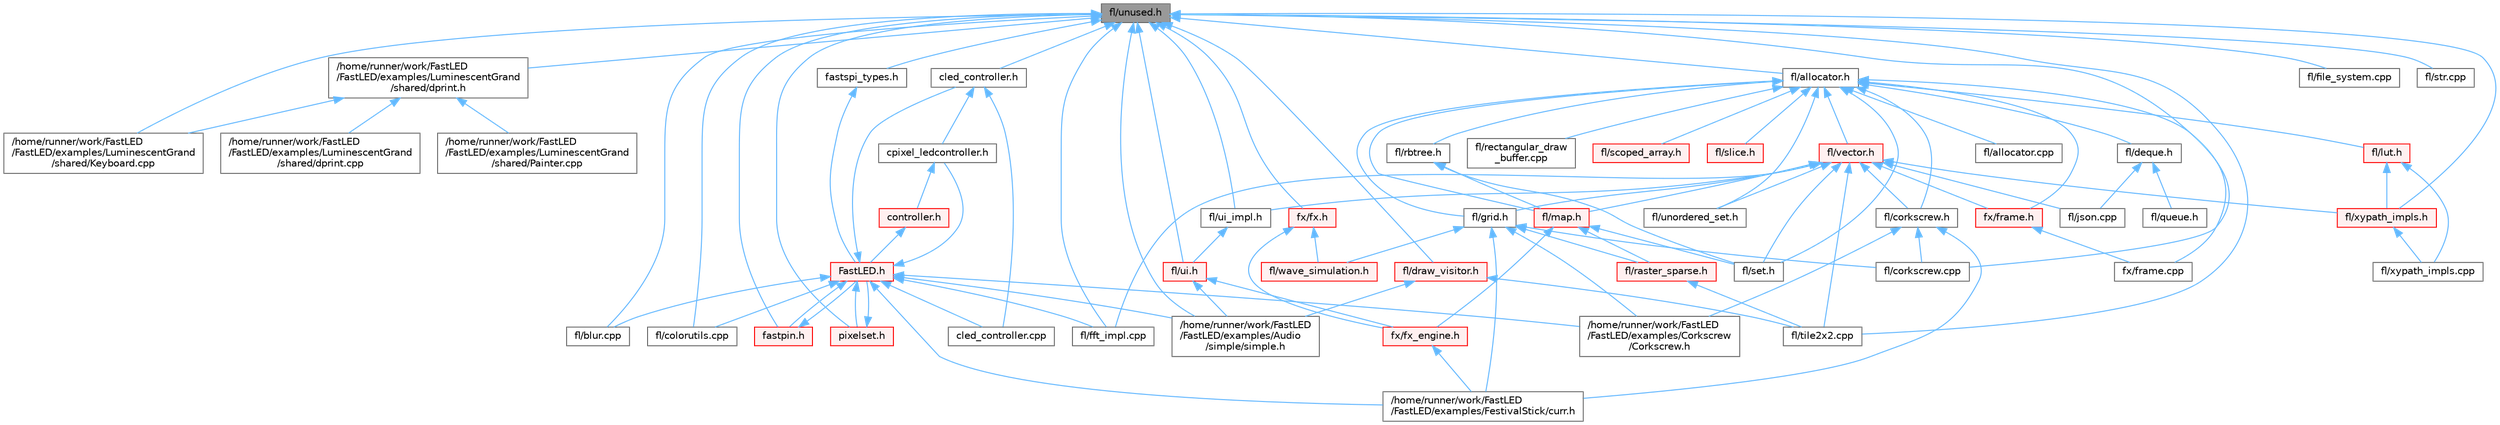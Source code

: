 digraph "fl/unused.h"
{
 // INTERACTIVE_SVG=YES
 // LATEX_PDF_SIZE
  bgcolor="transparent";
  edge [fontname=Helvetica,fontsize=10,labelfontname=Helvetica,labelfontsize=10];
  node [fontname=Helvetica,fontsize=10,shape=box,height=0.2,width=0.4];
  Node1 [id="Node000001",label="fl/unused.h",height=0.2,width=0.4,color="gray40", fillcolor="grey60", style="filled", fontcolor="black",tooltip=" "];
  Node1 -> Node2 [id="edge1_Node000001_Node000002",dir="back",color="steelblue1",style="solid",tooltip=" "];
  Node2 [id="Node000002",label="/home/runner/work/FastLED\l/FastLED/examples/Audio\l/simple/simple.h",height=0.2,width=0.4,color="grey40", fillcolor="white", style="filled",URL="$db/d49/_audio_2simple_2simple_8h.html",tooltip=" "];
  Node1 -> Node3 [id="edge2_Node000001_Node000003",dir="back",color="steelblue1",style="solid",tooltip=" "];
  Node3 [id="Node000003",label="/home/runner/work/FastLED\l/FastLED/examples/LuminescentGrand\l/shared/Keyboard.cpp",height=0.2,width=0.4,color="grey40", fillcolor="white", style="filled",URL="$d9/d5c/_keyboard_8cpp.html",tooltip=" "];
  Node1 -> Node4 [id="edge3_Node000001_Node000004",dir="back",color="steelblue1",style="solid",tooltip=" "];
  Node4 [id="Node000004",label="/home/runner/work/FastLED\l/FastLED/examples/LuminescentGrand\l/shared/dprint.h",height=0.2,width=0.4,color="grey40", fillcolor="white", style="filled",URL="$df/d29/dprint_8h.html",tooltip=" "];
  Node4 -> Node3 [id="edge4_Node000004_Node000003",dir="back",color="steelblue1",style="solid",tooltip=" "];
  Node4 -> Node5 [id="edge5_Node000004_Node000005",dir="back",color="steelblue1",style="solid",tooltip=" "];
  Node5 [id="Node000005",label="/home/runner/work/FastLED\l/FastLED/examples/LuminescentGrand\l/shared/Painter.cpp",height=0.2,width=0.4,color="grey40", fillcolor="white", style="filled",URL="$db/d33/_painter_8cpp.html",tooltip=" "];
  Node4 -> Node6 [id="edge6_Node000004_Node000006",dir="back",color="steelblue1",style="solid",tooltip=" "];
  Node6 [id="Node000006",label="/home/runner/work/FastLED\l/FastLED/examples/LuminescentGrand\l/shared/dprint.cpp",height=0.2,width=0.4,color="grey40", fillcolor="white", style="filled",URL="$dd/dd5/dprint_8cpp.html",tooltip=" "];
  Node1 -> Node7 [id="edge7_Node000001_Node000007",dir="back",color="steelblue1",style="solid",tooltip=" "];
  Node7 [id="Node000007",label="cled_controller.h",height=0.2,width=0.4,color="grey40", fillcolor="white", style="filled",URL="$db/d6d/cled__controller_8h.html",tooltip="base definitions used by led controllers for writing out led data"];
  Node7 -> Node8 [id="edge8_Node000007_Node000008",dir="back",color="steelblue1",style="solid",tooltip=" "];
  Node8 [id="Node000008",label="cled_controller.cpp",height=0.2,width=0.4,color="grey40", fillcolor="white", style="filled",URL="$dd/dd8/cled__controller_8cpp.html",tooltip="base definitions used by led controllers for writing out led data"];
  Node7 -> Node9 [id="edge9_Node000007_Node000009",dir="back",color="steelblue1",style="solid",tooltip=" "];
  Node9 [id="Node000009",label="cpixel_ledcontroller.h",height=0.2,width=0.4,color="grey40", fillcolor="white", style="filled",URL="$d9/d57/cpixel__ledcontroller_8h.html",tooltip="defines the templated version of the CLEDController class"];
  Node9 -> Node10 [id="edge10_Node000009_Node000010",dir="back",color="steelblue1",style="solid",tooltip=" "];
  Node10 [id="Node000010",label="controller.h",height=0.2,width=0.4,color="red", fillcolor="#FFF0F0", style="filled",URL="$d2/dd9/controller_8h.html",tooltip="deprecated: base definitions used by led controllers for writing out led data"];
  Node10 -> Node11 [id="edge11_Node000010_Node000011",dir="back",color="steelblue1",style="solid",tooltip=" "];
  Node11 [id="Node000011",label="FastLED.h",height=0.2,width=0.4,color="red", fillcolor="#FFF0F0", style="filled",URL="$db/d97/_fast_l_e_d_8h.html",tooltip="central include file for FastLED, defines the CFastLED class/object"];
  Node11 -> Node2 [id="edge12_Node000011_Node000002",dir="back",color="steelblue1",style="solid",tooltip=" "];
  Node11 -> Node33 [id="edge13_Node000011_Node000033",dir="back",color="steelblue1",style="solid",tooltip=" "];
  Node33 [id="Node000033",label="/home/runner/work/FastLED\l/FastLED/examples/Corkscrew\l/Corkscrew.h",height=0.2,width=0.4,color="grey40", fillcolor="white", style="filled",URL="$df/d40/examples_2_corkscrew_2corkscrew_8h.html",tooltip=" "];
  Node11 -> Node44 [id="edge14_Node000011_Node000044",dir="back",color="steelblue1",style="solid",tooltip=" "];
  Node44 [id="Node000044",label="/home/runner/work/FastLED\l/FastLED/examples/FestivalStick/curr.h",height=0.2,width=0.4,color="grey40", fillcolor="white", style="filled",URL="$d4/d06/curr_8h.html",tooltip=" "];
  Node11 -> Node8 [id="edge15_Node000011_Node000008",dir="back",color="steelblue1",style="solid",tooltip=" "];
  Node11 -> Node7 [id="edge16_Node000011_Node000007",dir="back",color="steelblue1",style="solid",tooltip=" "];
  Node11 -> Node9 [id="edge17_Node000011_Node000009",dir="back",color="steelblue1",style="solid",tooltip=" "];
  Node11 -> Node117 [id="edge18_Node000011_Node000117",dir="back",color="steelblue1",style="solid",tooltip=" "];
  Node117 [id="Node000117",label="fastpin.h",height=0.2,width=0.4,color="red", fillcolor="#FFF0F0", style="filled",URL="$db/d65/fastpin_8h.html",tooltip="Class base definitions for defining fast pin access."];
  Node117 -> Node11 [id="edge19_Node000117_Node000011",dir="back",color="steelblue1",style="solid",tooltip=" "];
  Node11 -> Node122 [id="edge20_Node000011_Node000122",dir="back",color="steelblue1",style="solid",tooltip=" "];
  Node122 [id="Node000122",label="fl/blur.cpp",height=0.2,width=0.4,color="grey40", fillcolor="white", style="filled",URL="$de/dc8/blur_8cpp.html",tooltip=" "];
  Node11 -> Node123 [id="edge21_Node000011_Node000123",dir="back",color="steelblue1",style="solid",tooltip=" "];
  Node123 [id="Node000123",label="fl/colorutils.cpp",height=0.2,width=0.4,color="grey40", fillcolor="white", style="filled",URL="$da/d2d/colorutils_8cpp.html",tooltip="Misc utility functions for palettes, blending, and more."];
  Node11 -> Node125 [id="edge22_Node000011_Node000125",dir="back",color="steelblue1",style="solid",tooltip=" "];
  Node125 [id="Node000125",label="fl/fft_impl.cpp",height=0.2,width=0.4,color="grey40", fillcolor="white", style="filled",URL="$d1/dff/fft__impl_8cpp.html",tooltip=" "];
  Node11 -> Node153 [id="edge23_Node000011_Node000153",dir="back",color="steelblue1",style="solid",tooltip=" "];
  Node153 [id="Node000153",label="pixelset.h",height=0.2,width=0.4,color="red", fillcolor="#FFF0F0", style="filled",URL="$d4/d46/pixelset_8h.html",tooltip="Declares classes for managing logical groups of LEDs."];
  Node153 -> Node11 [id="edge24_Node000153_Node000011",dir="back",color="steelblue1",style="solid",tooltip=" "];
  Node1 -> Node117 [id="edge25_Node000001_Node000117",dir="back",color="steelblue1",style="solid",tooltip=" "];
  Node1 -> Node162 [id="edge26_Node000001_Node000162",dir="back",color="steelblue1",style="solid",tooltip=" "];
  Node162 [id="Node000162",label="fastspi_types.h",height=0.2,width=0.4,color="grey40", fillcolor="white", style="filled",URL="$d2/ddb/fastspi__types_8h.html",tooltip="Data types and constants used by SPI interfaces."];
  Node162 -> Node11 [id="edge27_Node000162_Node000011",dir="back",color="steelblue1",style="solid",tooltip=" "];
  Node1 -> Node163 [id="edge28_Node000001_Node000163",dir="back",color="steelblue1",style="solid",tooltip=" "];
  Node163 [id="Node000163",label="fl/allocator.h",height=0.2,width=0.4,color="grey40", fillcolor="white", style="filled",URL="$da/da9/allocator_8h.html",tooltip=" "];
  Node163 -> Node164 [id="edge29_Node000163_Node000164",dir="back",color="steelblue1",style="solid",tooltip=" "];
  Node164 [id="Node000164",label="fl/allocator.cpp",height=0.2,width=0.4,color="grey40", fillcolor="white", style="filled",URL="$d6/d89/allocator_8cpp.html",tooltip=" "];
  Node163 -> Node165 [id="edge30_Node000163_Node000165",dir="back",color="steelblue1",style="solid",tooltip=" "];
  Node165 [id="Node000165",label="fl/corkscrew.h",height=0.2,width=0.4,color="grey40", fillcolor="white", style="filled",URL="$d1/dd4/src_2fl_2corkscrew_8h.html",tooltip="Corkscrew LED strip projection and rendering."];
  Node165 -> Node33 [id="edge31_Node000165_Node000033",dir="back",color="steelblue1",style="solid",tooltip=" "];
  Node165 -> Node44 [id="edge32_Node000165_Node000044",dir="back",color="steelblue1",style="solid",tooltip=" "];
  Node165 -> Node166 [id="edge33_Node000165_Node000166",dir="back",color="steelblue1",style="solid",tooltip=" "];
  Node166 [id="Node000166",label="fl/corkscrew.cpp",height=0.2,width=0.4,color="grey40", fillcolor="white", style="filled",URL="$d3/d9b/corkscrew_8cpp.html",tooltip=" "];
  Node163 -> Node167 [id="edge34_Node000163_Node000167",dir="back",color="steelblue1",style="solid",tooltip=" "];
  Node167 [id="Node000167",label="fl/deque.h",height=0.2,width=0.4,color="grey40", fillcolor="white", style="filled",URL="$dc/d44/deque_8h.html",tooltip=" "];
  Node167 -> Node168 [id="edge35_Node000167_Node000168",dir="back",color="steelblue1",style="solid",tooltip=" "];
  Node168 [id="Node000168",label="fl/json.cpp",height=0.2,width=0.4,color="grey40", fillcolor="white", style="filled",URL="$dd/d55/json_8cpp.html",tooltip=" "];
  Node167 -> Node169 [id="edge36_Node000167_Node000169",dir="back",color="steelblue1",style="solid",tooltip=" "];
  Node169 [id="Node000169",label="fl/queue.h",height=0.2,width=0.4,color="grey40", fillcolor="white", style="filled",URL="$d8/d38/queue_8h.html",tooltip=" "];
  Node163 -> Node170 [id="edge37_Node000163_Node000170",dir="back",color="steelblue1",style="solid",tooltip=" "];
  Node170 [id="Node000170",label="fl/grid.h",height=0.2,width=0.4,color="grey40", fillcolor="white", style="filled",URL="$da/d15/grid_8h.html",tooltip=" "];
  Node170 -> Node33 [id="edge38_Node000170_Node000033",dir="back",color="steelblue1",style="solid",tooltip=" "];
  Node170 -> Node44 [id="edge39_Node000170_Node000044",dir="back",color="steelblue1",style="solid",tooltip=" "];
  Node170 -> Node166 [id="edge40_Node000170_Node000166",dir="back",color="steelblue1",style="solid",tooltip=" "];
  Node170 -> Node171 [id="edge41_Node000170_Node000171",dir="back",color="steelblue1",style="solid",tooltip=" "];
  Node171 [id="Node000171",label="fl/raster_sparse.h",height=0.2,width=0.4,color="red", fillcolor="#FFF0F0", style="filled",URL="$d4/df9/raster__sparse_8h.html",tooltip=" "];
  Node171 -> Node173 [id="edge42_Node000171_Node000173",dir="back",color="steelblue1",style="solid",tooltip=" "];
  Node173 [id="Node000173",label="fl/tile2x2.cpp",height=0.2,width=0.4,color="grey40", fillcolor="white", style="filled",URL="$db/d15/tile2x2_8cpp.html",tooltip=" "];
  Node170 -> Node177 [id="edge43_Node000170_Node000177",dir="back",color="steelblue1",style="solid",tooltip=" "];
  Node177 [id="Node000177",label="fl/wave_simulation.h",height=0.2,width=0.4,color="red", fillcolor="#FFF0F0", style="filled",URL="$dc/d36/wave__simulation_8h.html",tooltip=" "];
  Node163 -> Node179 [id="edge44_Node000163_Node000179",dir="back",color="steelblue1",style="solid",tooltip=" "];
  Node179 [id="Node000179",label="fl/lut.h",height=0.2,width=0.4,color="red", fillcolor="#FFF0F0", style="filled",URL="$db/d54/lut_8h.html",tooltip=" "];
  Node179 -> Node175 [id="edge45_Node000179_Node000175",dir="back",color="steelblue1",style="solid",tooltip=" "];
  Node175 [id="Node000175",label="fl/xypath_impls.cpp",height=0.2,width=0.4,color="grey40", fillcolor="white", style="filled",URL="$d4/db1/xypath__impls_8cpp.html",tooltip=" "];
  Node179 -> Node213 [id="edge46_Node000179_Node000213",dir="back",color="steelblue1",style="solid",tooltip=" "];
  Node213 [id="Node000213",label="fl/xypath_impls.h",height=0.2,width=0.4,color="red", fillcolor="#FFF0F0", style="filled",URL="$d8/d5f/xypath__impls_8h.html",tooltip=" "];
  Node213 -> Node175 [id="edge47_Node000213_Node000175",dir="back",color="steelblue1",style="solid",tooltip=" "];
  Node163 -> Node249 [id="edge48_Node000163_Node000249",dir="back",color="steelblue1",style="solid",tooltip=" "];
  Node249 [id="Node000249",label="fl/map.h",height=0.2,width=0.4,color="red", fillcolor="#FFF0F0", style="filled",URL="$dc/db7/map_8h.html",tooltip=" "];
  Node249 -> Node171 [id="edge49_Node000249_Node000171",dir="back",color="steelblue1",style="solid",tooltip=" "];
  Node249 -> Node253 [id="edge50_Node000249_Node000253",dir="back",color="steelblue1",style="solid",tooltip=" "];
  Node253 [id="Node000253",label="fl/set.h",height=0.2,width=0.4,color="grey40", fillcolor="white", style="filled",URL="$d4/d13/set_8h.html",tooltip=" "];
  Node249 -> Node189 [id="edge51_Node000249_Node000189",dir="back",color="steelblue1",style="solid",tooltip=" "];
  Node189 [id="Node000189",label="fx/fx_engine.h",height=0.2,width=0.4,color="red", fillcolor="#FFF0F0", style="filled",URL="$d9/d3c/fx__engine_8h.html",tooltip=" "];
  Node189 -> Node44 [id="edge52_Node000189_Node000044",dir="back",color="steelblue1",style="solid",tooltip=" "];
  Node163 -> Node254 [id="edge53_Node000163_Node000254",dir="back",color="steelblue1",style="solid",tooltip=" "];
  Node254 [id="Node000254",label="fl/rbtree.h",height=0.2,width=0.4,color="grey40", fillcolor="white", style="filled",URL="$d5/ddf/rbtree_8h.html",tooltip=" "];
  Node254 -> Node249 [id="edge54_Node000254_Node000249",dir="back",color="steelblue1",style="solid",tooltip=" "];
  Node254 -> Node253 [id="edge55_Node000254_Node000253",dir="back",color="steelblue1",style="solid",tooltip=" "];
  Node163 -> Node252 [id="edge56_Node000163_Node000252",dir="back",color="steelblue1",style="solid",tooltip=" "];
  Node252 [id="Node000252",label="fl/rectangular_draw\l_buffer.cpp",height=0.2,width=0.4,color="grey40", fillcolor="white", style="filled",URL="$d3/d8d/rectangular__draw__buffer_8cpp.html",tooltip=" "];
  Node163 -> Node255 [id="edge57_Node000163_Node000255",dir="back",color="steelblue1",style="solid",tooltip=" "];
  Node255 [id="Node000255",label="fl/scoped_array.h",height=0.2,width=0.4,color="red", fillcolor="#FFF0F0", style="filled",URL="$dc/d00/scoped__array_8h.html",tooltip=" "];
  Node163 -> Node253 [id="edge58_Node000163_Node000253",dir="back",color="steelblue1",style="solid",tooltip=" "];
  Node163 -> Node349 [id="edge59_Node000163_Node000349",dir="back",color="steelblue1",style="solid",tooltip=" "];
  Node349 [id="Node000349",label="fl/slice.h",height=0.2,width=0.4,color="red", fillcolor="#FFF0F0", style="filled",URL="$d0/d48/slice_8h.html",tooltip=" "];
  Node163 -> Node284 [id="edge60_Node000163_Node000284",dir="back",color="steelblue1",style="solid",tooltip=" "];
  Node284 [id="Node000284",label="fl/unordered_set.h",height=0.2,width=0.4,color="grey40", fillcolor="white", style="filled",URL="$df/d26/unordered__set_8h.html",tooltip=" "];
  Node163 -> Node303 [id="edge61_Node000163_Node000303",dir="back",color="steelblue1",style="solid",tooltip=" "];
  Node303 [id="Node000303",label="fl/vector.h",height=0.2,width=0.4,color="red", fillcolor="#FFF0F0", style="filled",URL="$d6/d68/vector_8h.html",tooltip=" "];
  Node303 -> Node165 [id="edge62_Node000303_Node000165",dir="back",color="steelblue1",style="solid",tooltip=" "];
  Node303 -> Node125 [id="edge63_Node000303_Node000125",dir="back",color="steelblue1",style="solid",tooltip=" "];
  Node303 -> Node170 [id="edge64_Node000303_Node000170",dir="back",color="steelblue1",style="solid",tooltip=" "];
  Node303 -> Node168 [id="edge65_Node000303_Node000168",dir="back",color="steelblue1",style="solid",tooltip=" "];
  Node303 -> Node249 [id="edge66_Node000303_Node000249",dir="back",color="steelblue1",style="solid",tooltip=" "];
  Node303 -> Node253 [id="edge67_Node000303_Node000253",dir="back",color="steelblue1",style="solid",tooltip=" "];
  Node303 -> Node173 [id="edge68_Node000303_Node000173",dir="back",color="steelblue1",style="solid",tooltip=" "];
  Node303 -> Node267 [id="edge69_Node000303_Node000267",dir="back",color="steelblue1",style="solid",tooltip=" "];
  Node267 [id="Node000267",label="fl/ui_impl.h",height=0.2,width=0.4,color="grey40", fillcolor="white", style="filled",URL="$d6/dc0/ui__impl_8h.html",tooltip=" "];
  Node267 -> Node185 [id="edge70_Node000267_Node000185",dir="back",color="steelblue1",style="solid",tooltip=" "];
  Node185 [id="Node000185",label="fl/ui.h",height=0.2,width=0.4,color="red", fillcolor="#FFF0F0", style="filled",URL="$d9/d3b/ui_8h.html",tooltip=" "];
  Node185 -> Node2 [id="edge71_Node000185_Node000002",dir="back",color="steelblue1",style="solid",tooltip=" "];
  Node185 -> Node189 [id="edge72_Node000185_Node000189",dir="back",color="steelblue1",style="solid",tooltip=" "];
  Node303 -> Node284 [id="edge73_Node000303_Node000284",dir="back",color="steelblue1",style="solid",tooltip=" "];
  Node303 -> Node213 [id="edge74_Node000303_Node000213",dir="back",color="steelblue1",style="solid",tooltip=" "];
  Node303 -> Node242 [id="edge75_Node000303_Node000242",dir="back",color="steelblue1",style="solid",tooltip=" "];
  Node242 [id="Node000242",label="fx/frame.h",height=0.2,width=0.4,color="red", fillcolor="#FFF0F0", style="filled",URL="$df/d7d/frame_8h.html",tooltip=" "];
  Node242 -> Node241 [id="edge76_Node000242_Node000241",dir="back",color="steelblue1",style="solid",tooltip=" "];
  Node241 [id="Node000241",label="fx/frame.cpp",height=0.2,width=0.4,color="grey40", fillcolor="white", style="filled",URL="$da/d14/frame_8cpp.html",tooltip=" "];
  Node163 -> Node241 [id="edge77_Node000163_Node000241",dir="back",color="steelblue1",style="solid",tooltip=" "];
  Node163 -> Node242 [id="edge78_Node000163_Node000242",dir="back",color="steelblue1",style="solid",tooltip=" "];
  Node1 -> Node122 [id="edge79_Node000001_Node000122",dir="back",color="steelblue1",style="solid",tooltip=" "];
  Node1 -> Node123 [id="edge80_Node000001_Node000123",dir="back",color="steelblue1",style="solid",tooltip=" "];
  Node1 -> Node166 [id="edge81_Node000001_Node000166",dir="back",color="steelblue1",style="solid",tooltip=" "];
  Node1 -> Node225 [id="edge82_Node000001_Node000225",dir="back",color="steelblue1",style="solid",tooltip=" "];
  Node225 [id="Node000225",label="fl/draw_visitor.h",height=0.2,width=0.4,color="red", fillcolor="#FFF0F0", style="filled",URL="$d0/d4f/draw__visitor_8h.html",tooltip=" "];
  Node225 -> Node2 [id="edge83_Node000225_Node000002",dir="back",color="steelblue1",style="solid",tooltip=" "];
  Node225 -> Node173 [id="edge84_Node000225_Node000173",dir="back",color="steelblue1",style="solid",tooltip=" "];
  Node1 -> Node125 [id="edge85_Node000001_Node000125",dir="back",color="steelblue1",style="solid",tooltip=" "];
  Node1 -> Node194 [id="edge86_Node000001_Node000194",dir="back",color="steelblue1",style="solid",tooltip=" "];
  Node194 [id="Node000194",label="fl/file_system.cpp",height=0.2,width=0.4,color="grey40", fillcolor="white", style="filled",URL="$d4/d37/file__system_8cpp.html",tooltip=" "];
  Node1 -> Node230 [id="edge87_Node000001_Node000230",dir="back",color="steelblue1",style="solid",tooltip=" "];
  Node230 [id="Node000230",label="fl/str.cpp",height=0.2,width=0.4,color="grey40", fillcolor="white", style="filled",URL="$d1/d1f/str_8cpp.html",tooltip=" "];
  Node1 -> Node173 [id="edge88_Node000001_Node000173",dir="back",color="steelblue1",style="solid",tooltip=" "];
  Node1 -> Node185 [id="edge89_Node000001_Node000185",dir="back",color="steelblue1",style="solid",tooltip=" "];
  Node1 -> Node267 [id="edge90_Node000001_Node000267",dir="back",color="steelblue1",style="solid",tooltip=" "];
  Node1 -> Node213 [id="edge91_Node000001_Node000213",dir="back",color="steelblue1",style="solid",tooltip=" "];
  Node1 -> Node329 [id="edge92_Node000001_Node000329",dir="back",color="steelblue1",style="solid",tooltip=" "];
  Node329 [id="Node000329",label="fx/fx.h",height=0.2,width=0.4,color="red", fillcolor="#FFF0F0", style="filled",URL="$d2/d0c/fx_8h.html",tooltip=" "];
  Node329 -> Node177 [id="edge93_Node000329_Node000177",dir="back",color="steelblue1",style="solid",tooltip=" "];
  Node329 -> Node189 [id="edge94_Node000329_Node000189",dir="back",color="steelblue1",style="solid",tooltip=" "];
  Node1 -> Node153 [id="edge95_Node000001_Node000153",dir="back",color="steelblue1",style="solid",tooltip=" "];
}
